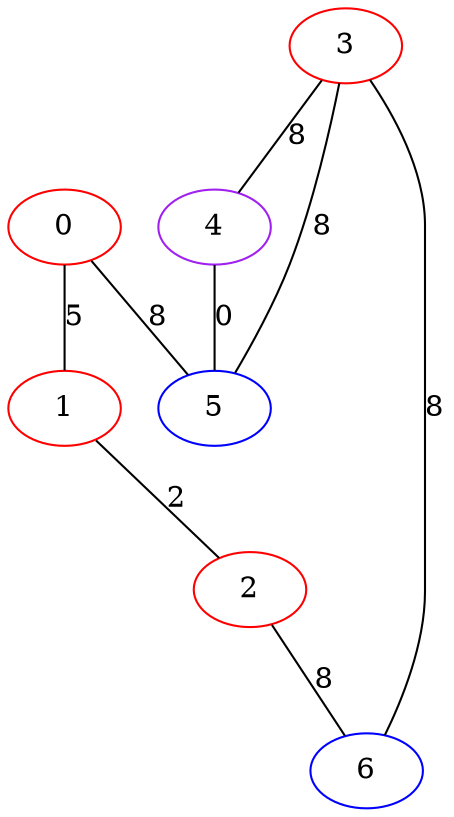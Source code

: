 graph "" {
0 [color=red, weight=1];
1 [color=red, weight=1];
2 [color=red, weight=1];
3 [color=red, weight=1];
4 [color=purple, weight=4];
5 [color=blue, weight=3];
6 [color=blue, weight=3];
0 -- 1  [key=0, label=5];
0 -- 5  [key=0, label=8];
1 -- 2  [key=0, label=2];
2 -- 6  [key=0, label=8];
3 -- 4  [key=0, label=8];
3 -- 5  [key=0, label=8];
3 -- 6  [key=0, label=8];
4 -- 5  [key=0, label=0];
}

